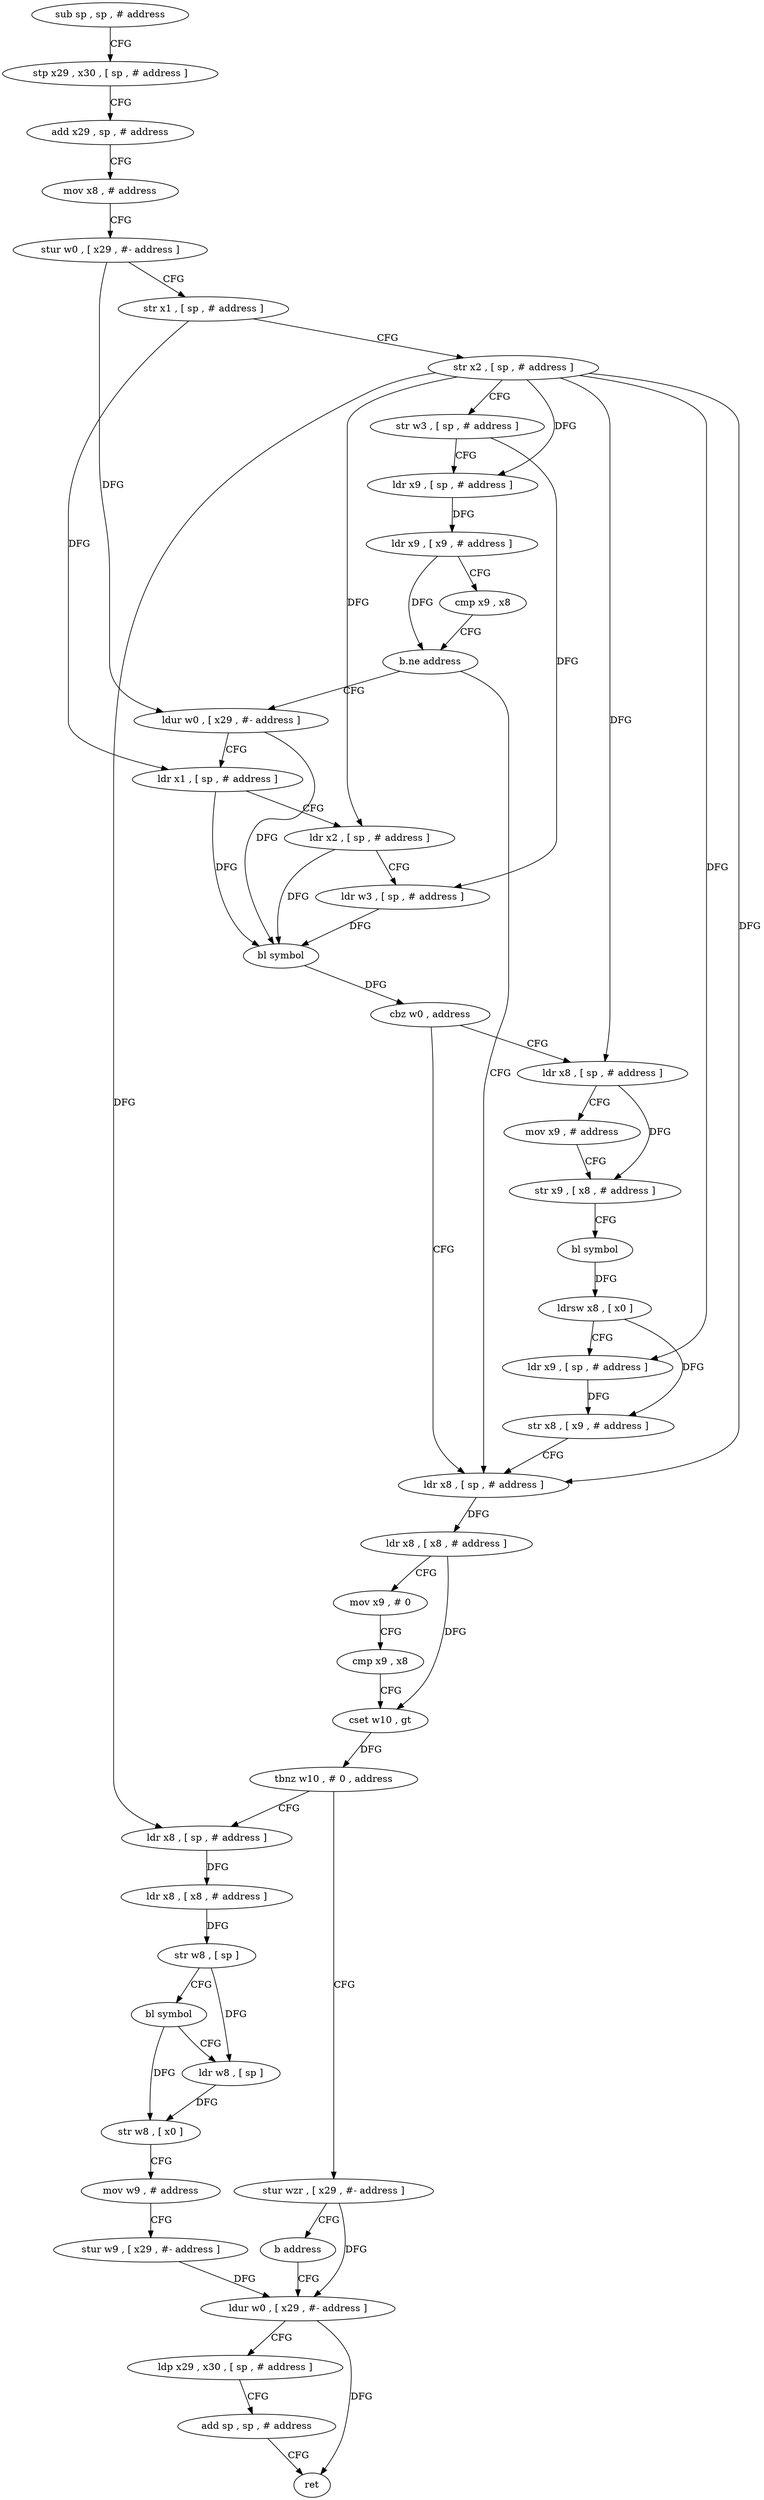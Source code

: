 digraph "func" {
"4214088" [label = "sub sp , sp , # address" ]
"4214092" [label = "stp x29 , x30 , [ sp , # address ]" ]
"4214096" [label = "add x29 , sp , # address" ]
"4214100" [label = "mov x8 , # address" ]
"4214104" [label = "stur w0 , [ x29 , #- address ]" ]
"4214108" [label = "str x1 , [ sp , # address ]" ]
"4214112" [label = "str x2 , [ sp , # address ]" ]
"4214116" [label = "str w3 , [ sp , # address ]" ]
"4214120" [label = "ldr x9 , [ sp , # address ]" ]
"4214124" [label = "ldr x9 , [ x9 , # address ]" ]
"4214128" [label = "cmp x9 , x8" ]
"4214132" [label = "b.ne address" ]
"4214188" [label = "ldr x8 , [ sp , # address ]" ]
"4214136" [label = "ldur w0 , [ x29 , #- address ]" ]
"4214192" [label = "ldr x8 , [ x8 , # address ]" ]
"4214196" [label = "mov x9 , # 0" ]
"4214200" [label = "cmp x9 , x8" ]
"4214204" [label = "cset w10 , gt" ]
"4214208" [label = "tbnz w10 , # 0 , address" ]
"4214220" [label = "ldr x8 , [ sp , # address ]" ]
"4214212" [label = "stur wzr , [ x29 , #- address ]" ]
"4214140" [label = "ldr x1 , [ sp , # address ]" ]
"4214144" [label = "ldr x2 , [ sp , # address ]" ]
"4214148" [label = "ldr w3 , [ sp , # address ]" ]
"4214152" [label = "bl symbol" ]
"4214156" [label = "cbz w0 , address" ]
"4214160" [label = "ldr x8 , [ sp , # address ]" ]
"4214224" [label = "ldr x8 , [ x8 , # address ]" ]
"4214228" [label = "str w8 , [ sp ]" ]
"4214232" [label = "bl symbol" ]
"4214236" [label = "ldr w8 , [ sp ]" ]
"4214240" [label = "str w8 , [ x0 ]" ]
"4214244" [label = "mov w9 , # address" ]
"4214248" [label = "stur w9 , [ x29 , #- address ]" ]
"4214252" [label = "ldur w0 , [ x29 , #- address ]" ]
"4214216" [label = "b address" ]
"4214164" [label = "mov x9 , # address" ]
"4214168" [label = "str x9 , [ x8 , # address ]" ]
"4214172" [label = "bl symbol" ]
"4214176" [label = "ldrsw x8 , [ x0 ]" ]
"4214180" [label = "ldr x9 , [ sp , # address ]" ]
"4214184" [label = "str x8 , [ x9 , # address ]" ]
"4214256" [label = "ldp x29 , x30 , [ sp , # address ]" ]
"4214260" [label = "add sp , sp , # address" ]
"4214264" [label = "ret" ]
"4214088" -> "4214092" [ label = "CFG" ]
"4214092" -> "4214096" [ label = "CFG" ]
"4214096" -> "4214100" [ label = "CFG" ]
"4214100" -> "4214104" [ label = "CFG" ]
"4214104" -> "4214108" [ label = "CFG" ]
"4214104" -> "4214136" [ label = "DFG" ]
"4214108" -> "4214112" [ label = "CFG" ]
"4214108" -> "4214140" [ label = "DFG" ]
"4214112" -> "4214116" [ label = "CFG" ]
"4214112" -> "4214120" [ label = "DFG" ]
"4214112" -> "4214188" [ label = "DFG" ]
"4214112" -> "4214144" [ label = "DFG" ]
"4214112" -> "4214160" [ label = "DFG" ]
"4214112" -> "4214180" [ label = "DFG" ]
"4214112" -> "4214220" [ label = "DFG" ]
"4214116" -> "4214120" [ label = "CFG" ]
"4214116" -> "4214148" [ label = "DFG" ]
"4214120" -> "4214124" [ label = "DFG" ]
"4214124" -> "4214128" [ label = "CFG" ]
"4214124" -> "4214132" [ label = "DFG" ]
"4214128" -> "4214132" [ label = "CFG" ]
"4214132" -> "4214188" [ label = "CFG" ]
"4214132" -> "4214136" [ label = "CFG" ]
"4214188" -> "4214192" [ label = "DFG" ]
"4214136" -> "4214140" [ label = "CFG" ]
"4214136" -> "4214152" [ label = "DFG" ]
"4214192" -> "4214196" [ label = "CFG" ]
"4214192" -> "4214204" [ label = "DFG" ]
"4214196" -> "4214200" [ label = "CFG" ]
"4214200" -> "4214204" [ label = "CFG" ]
"4214204" -> "4214208" [ label = "DFG" ]
"4214208" -> "4214220" [ label = "CFG" ]
"4214208" -> "4214212" [ label = "CFG" ]
"4214220" -> "4214224" [ label = "DFG" ]
"4214212" -> "4214216" [ label = "CFG" ]
"4214212" -> "4214252" [ label = "DFG" ]
"4214140" -> "4214144" [ label = "CFG" ]
"4214140" -> "4214152" [ label = "DFG" ]
"4214144" -> "4214148" [ label = "CFG" ]
"4214144" -> "4214152" [ label = "DFG" ]
"4214148" -> "4214152" [ label = "DFG" ]
"4214152" -> "4214156" [ label = "DFG" ]
"4214156" -> "4214188" [ label = "CFG" ]
"4214156" -> "4214160" [ label = "CFG" ]
"4214160" -> "4214164" [ label = "CFG" ]
"4214160" -> "4214168" [ label = "DFG" ]
"4214224" -> "4214228" [ label = "DFG" ]
"4214228" -> "4214232" [ label = "CFG" ]
"4214228" -> "4214236" [ label = "DFG" ]
"4214232" -> "4214236" [ label = "CFG" ]
"4214232" -> "4214240" [ label = "DFG" ]
"4214236" -> "4214240" [ label = "DFG" ]
"4214240" -> "4214244" [ label = "CFG" ]
"4214244" -> "4214248" [ label = "CFG" ]
"4214248" -> "4214252" [ label = "DFG" ]
"4214252" -> "4214256" [ label = "CFG" ]
"4214252" -> "4214264" [ label = "DFG" ]
"4214216" -> "4214252" [ label = "CFG" ]
"4214164" -> "4214168" [ label = "CFG" ]
"4214168" -> "4214172" [ label = "CFG" ]
"4214172" -> "4214176" [ label = "DFG" ]
"4214176" -> "4214180" [ label = "CFG" ]
"4214176" -> "4214184" [ label = "DFG" ]
"4214180" -> "4214184" [ label = "DFG" ]
"4214184" -> "4214188" [ label = "CFG" ]
"4214256" -> "4214260" [ label = "CFG" ]
"4214260" -> "4214264" [ label = "CFG" ]
}
